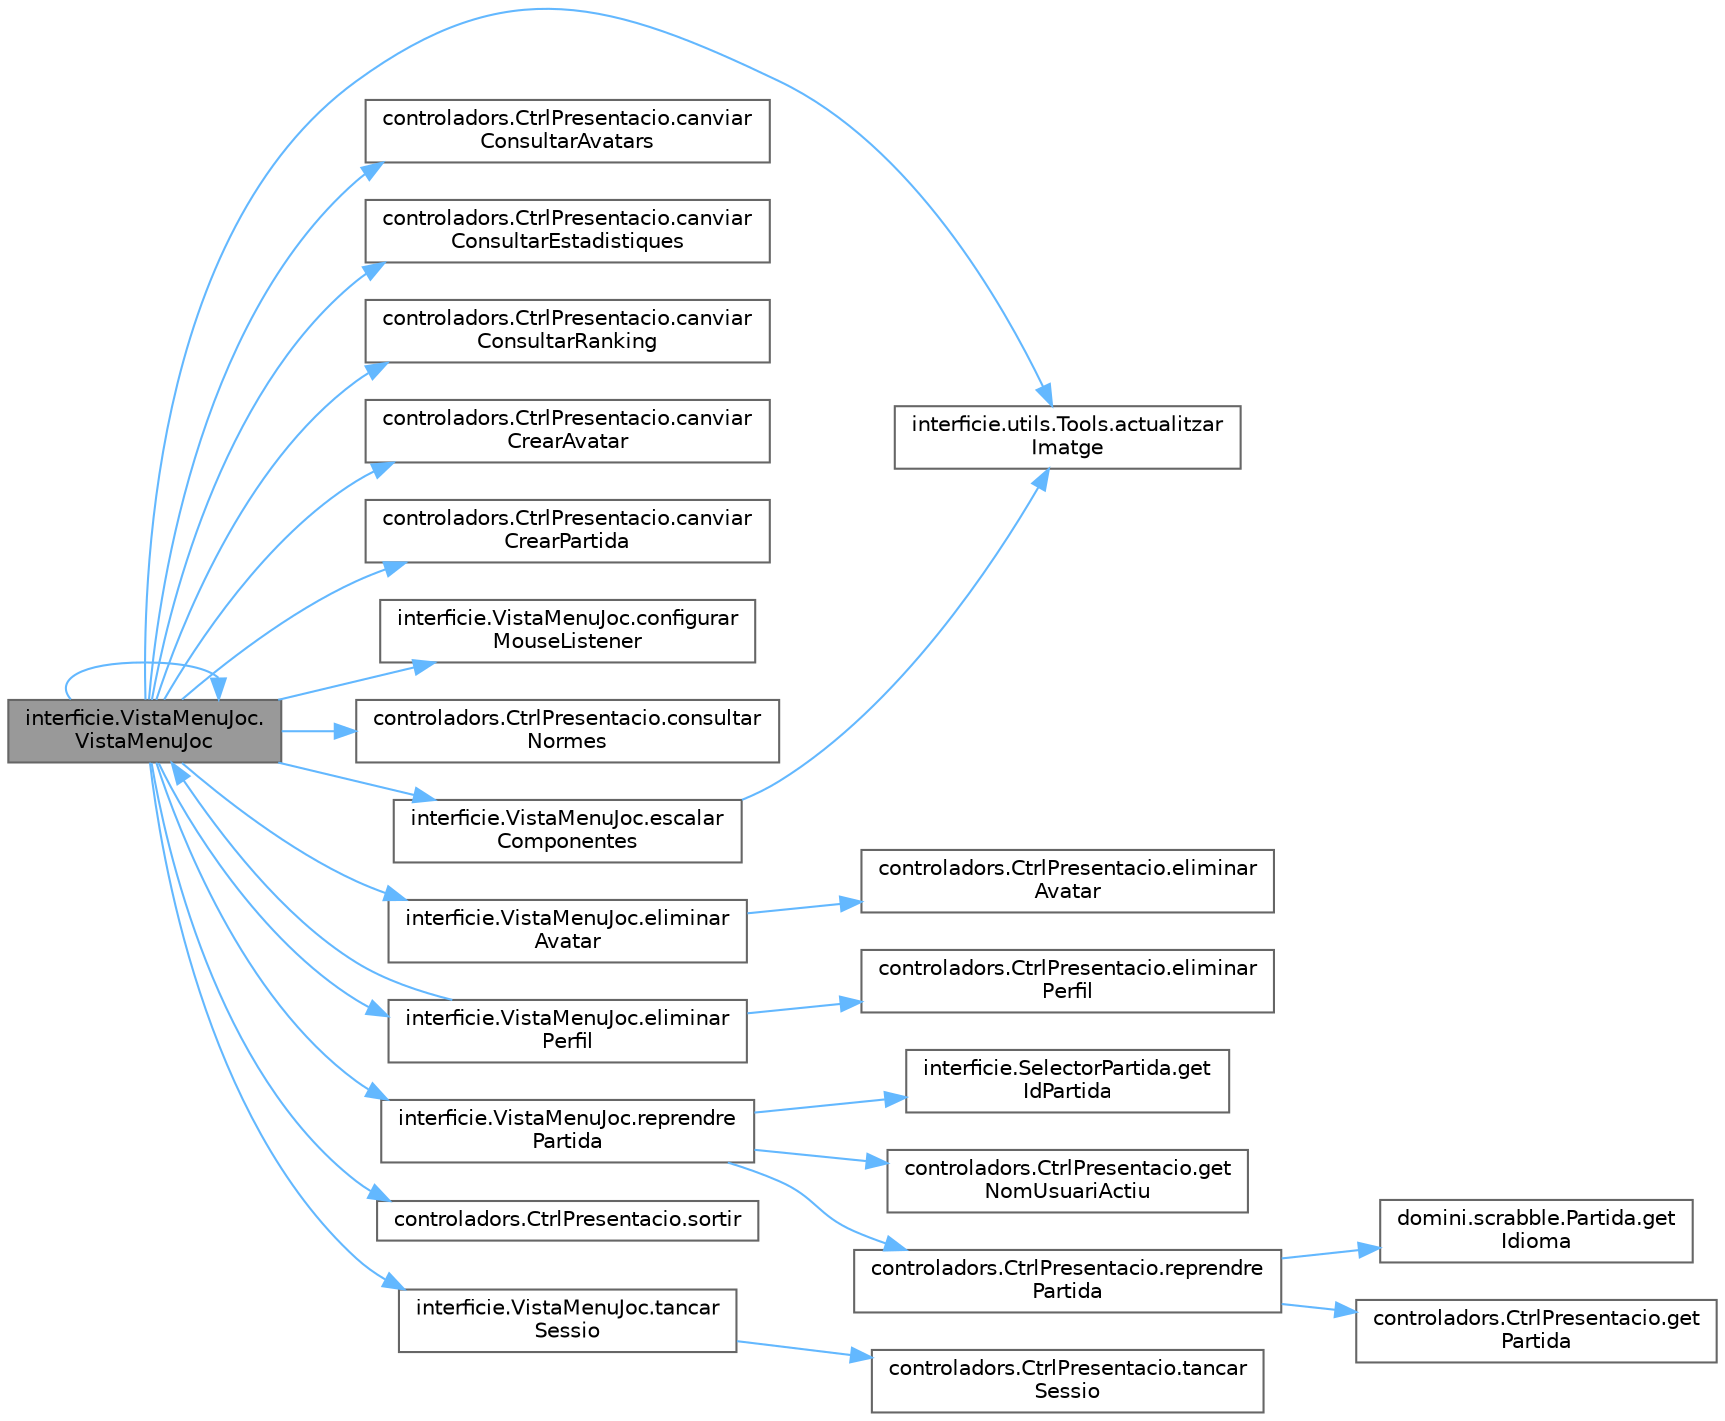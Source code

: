 digraph "interficie.VistaMenuJoc.VistaMenuJoc"
{
 // INTERACTIVE_SVG=YES
 // LATEX_PDF_SIZE
  bgcolor="transparent";
  edge [fontname=Helvetica,fontsize=10,labelfontname=Helvetica,labelfontsize=10];
  node [fontname=Helvetica,fontsize=10,shape=box,height=0.2,width=0.4];
  rankdir="LR";
  Node1 [id="Node000001",label="interficie.VistaMenuJoc.\lVistaMenuJoc",height=0.2,width=0.4,color="gray40", fillcolor="grey60", style="filled", fontcolor="black",tooltip="Constructor de la classe VistaMenuJoc."];
  Node1 -> Node2 [id="edge1_Node000001_Node000002",color="steelblue1",style="solid",tooltip=" "];
  Node2 [id="Node000002",label="interficie.utils.Tools.actualitzar\lImatge",height=0.2,width=0.4,color="grey40", fillcolor="white", style="filled",URL="$classinterficie_1_1utils_1_1_tools.html#aad14ef36a2a433a18d49c46a83531892",tooltip="Actualitza la imatge d'un JLabel redimensionant-la per adaptar-se a les mides màximes indicades mante..."];
  Node1 -> Node3 [id="edge2_Node000001_Node000003",color="steelblue1",style="solid",tooltip=" "];
  Node3 [id="Node000003",label="controladors.CtrlPresentacio.canviar\lConsultarAvatars",height=0.2,width=0.4,color="grey40", fillcolor="white", style="filled",URL="$classcontroladors_1_1_ctrl_presentacio.html#a6d07d9d8fd5d53a00f29b8c4ad566d89",tooltip="Canvia la vista actual a VistaConsultarAvatars."];
  Node1 -> Node4 [id="edge3_Node000001_Node000004",color="steelblue1",style="solid",tooltip=" "];
  Node4 [id="Node000004",label="controladors.CtrlPresentacio.canviar\lConsultarEstadistiques",height=0.2,width=0.4,color="grey40", fillcolor="white", style="filled",URL="$classcontroladors_1_1_ctrl_presentacio.html#ab855dc2f3b4843c43788473f2a300036",tooltip="Canvia la vista actual a VistaConsultarEstadistiques."];
  Node1 -> Node5 [id="edge4_Node000001_Node000005",color="steelblue1",style="solid",tooltip=" "];
  Node5 [id="Node000005",label="controladors.CtrlPresentacio.canviar\lConsultarRanking",height=0.2,width=0.4,color="grey40", fillcolor="white", style="filled",URL="$classcontroladors_1_1_ctrl_presentacio.html#ae7604c8efc594b900e294b7ef853be0d",tooltip="Canvia la vista actual a VistaConsultarRanking."];
  Node1 -> Node6 [id="edge5_Node000001_Node000006",color="steelblue1",style="solid",tooltip=" "];
  Node6 [id="Node000006",label="controladors.CtrlPresentacio.canviar\lCrearAvatar",height=0.2,width=0.4,color="grey40", fillcolor="white", style="filled",URL="$classcontroladors_1_1_ctrl_presentacio.html#a3458c7f14b142196b4ca4798da2ad9a1",tooltip="Canvia la vista actual a VistaCrearAvatar."];
  Node1 -> Node7 [id="edge6_Node000001_Node000007",color="steelblue1",style="solid",tooltip=" "];
  Node7 [id="Node000007",label="controladors.CtrlPresentacio.canviar\lCrearPartida",height=0.2,width=0.4,color="grey40", fillcolor="white", style="filled",URL="$classcontroladors_1_1_ctrl_presentacio.html#a57b6291aedc4d8df64f92df233c069fc",tooltip="Canvia la vista actual a VistaCrearPartida."];
  Node1 -> Node8 [id="edge7_Node000001_Node000008",color="steelblue1",style="solid",tooltip=" "];
  Node8 [id="Node000008",label="interficie.VistaMenuJoc.configurar\lMouseListener",height=0.2,width=0.4,color="grey40", fillcolor="white", style="filled",URL="$classinterficie_1_1_vista_menu_joc.html#a75c64319a0877bfe1ea26fc51ac6f5c2",tooltip="Configura el MouseListener per canviar colors al passar el ratolí."];
  Node1 -> Node9 [id="edge8_Node000001_Node000009",color="steelblue1",style="solid",tooltip=" "];
  Node9 [id="Node000009",label="controladors.CtrlPresentacio.consultar\lNormes",height=0.2,width=0.4,color="grey40", fillcolor="white", style="filled",URL="$classcontroladors_1_1_ctrl_presentacio.html#a59bc024fc88c820d5e40a44298c5c0e9",tooltip="Mostra la vista de consulta de normes del joc."];
  Node1 -> Node10 [id="edge9_Node000001_Node000010",color="steelblue1",style="solid",tooltip=" "];
  Node10 [id="Node000010",label="interficie.VistaMenuJoc.eliminar\lAvatar",height=0.2,width=0.4,color="grey40", fillcolor="white", style="filled",URL="$classinterficie_1_1_vista_menu_joc.html#ac6f71c255275e13e9bad8d406c5600c3",tooltip="Lògica per eliminar un avatar."];
  Node10 -> Node11 [id="edge10_Node000010_Node000011",color="steelblue1",style="solid",tooltip=" "];
  Node11 [id="Node000011",label="controladors.CtrlPresentacio.eliminar\lAvatar",height=0.2,width=0.4,color="grey40", fillcolor="white", style="filled",URL="$classcontroladors_1_1_ctrl_presentacio.html#aad294011837fffb35248b3d654be5102",tooltip="Elimina un avatar del sistema."];
  Node1 -> Node12 [id="edge11_Node000001_Node000012",color="steelblue1",style="solid",tooltip=" "];
  Node12 [id="Node000012",label="interficie.VistaMenuJoc.eliminar\lPerfil",height=0.2,width=0.4,color="grey40", fillcolor="white", style="filled",URL="$classinterficie_1_1_vista_menu_joc.html#a357d2c3488fc972b443bb25cf44c8d1b",tooltip="Lògica per eliminar el perfil."];
  Node12 -> Node13 [id="edge12_Node000012_Node000013",color="steelblue1",style="solid",tooltip=" "];
  Node13 [id="Node000013",label="controladors.CtrlPresentacio.eliminar\lPerfil",height=0.2,width=0.4,color="grey40", fillcolor="white", style="filled",URL="$classcontroladors_1_1_ctrl_presentacio.html#a6635d740d6fc762d245068684ba1f6bf",tooltip="Elimina el perfil de l'usuari actiu."];
  Node12 -> Node1 [id="edge13_Node000012_Node000001",color="steelblue1",style="solid",tooltip=" "];
  Node1 -> Node14 [id="edge14_Node000001_Node000014",color="steelblue1",style="solid",tooltip=" "];
  Node14 [id="Node000014",label="interficie.VistaMenuJoc.escalar\lComponentes",height=0.2,width=0.4,color="grey40", fillcolor="white", style="filled",URL="$classinterficie_1_1_vista_menu_joc.html#ab3bcca3e7fed0b4d01a642012ff7ac8f",tooltip="Escala tots els components gràfics en funció de la mida de la finestra."];
  Node14 -> Node2 [id="edge15_Node000014_Node000002",color="steelblue1",style="solid",tooltip=" "];
  Node1 -> Node15 [id="edge16_Node000001_Node000015",color="steelblue1",style="solid",tooltip=" "];
  Node15 [id="Node000015",label="interficie.VistaMenuJoc.reprendre\lPartida",height=0.2,width=0.4,color="grey40", fillcolor="white", style="filled",URL="$classinterficie_1_1_vista_menu_joc.html#af4bea9351119f9746e8dc96671f7bff8",tooltip="Lògica per reprendre una partida."];
  Node15 -> Node16 [id="edge17_Node000015_Node000016",color="steelblue1",style="solid",tooltip=" "];
  Node16 [id="Node000016",label="interficie.SelectorPartida.get\lIdPartida",height=0.2,width=0.4,color="grey40", fillcolor="white", style="filled",URL="$classinterficie_1_1_selector_partida.html#abe61b878316263ec68854ac732c19187",tooltip="Retorna l'identificador de la partida seleccionada per reprendre."];
  Node15 -> Node17 [id="edge18_Node000015_Node000017",color="steelblue1",style="solid",tooltip=" "];
  Node17 [id="Node000017",label="controladors.CtrlPresentacio.get\lNomUsuariActiu",height=0.2,width=0.4,color="grey40", fillcolor="white", style="filled",URL="$classcontroladors_1_1_ctrl_presentacio.html#a7d80b96fb70eecd976aa1b1ba530d7a7",tooltip="Retorna el nom de l'usuari que té la sessió iniciada."];
  Node15 -> Node18 [id="edge19_Node000015_Node000018",color="steelblue1",style="solid",tooltip=" "];
  Node18 [id="Node000018",label="controladors.CtrlPresentacio.reprendre\lPartida",height=0.2,width=0.4,color="grey40", fillcolor="white", style="filled",URL="$classcontroladors_1_1_ctrl_presentacio.html#ad0c6a8a429d767f53f2e0fa4c6f8a5dc",tooltip="Reprèn una partida existent identificada pel seu ID."];
  Node18 -> Node19 [id="edge20_Node000018_Node000019",color="steelblue1",style="solid",tooltip=" "];
  Node19 [id="Node000019",label="domini.scrabble.Partida.get\lIdioma",height=0.2,width=0.4,color="grey40", fillcolor="white", style="filled",URL="$classdomini_1_1scrabble_1_1_partida.html#a74ab1a1330297b7e2a8c16121db79faa",tooltip="Retorna l'idioma de la partida."];
  Node18 -> Node20 [id="edge21_Node000018_Node000020",color="steelblue1",style="solid",tooltip=" "];
  Node20 [id="Node000020",label="controladors.CtrlPresentacio.get\lPartida",height=0.2,width=0.4,color="grey40", fillcolor="white", style="filled",URL="$classcontroladors_1_1_ctrl_presentacio.html#af18fe9d82387504c97bd73a19eaa15e8",tooltip="Retorna la instància de la partida actual en curs."];
  Node1 -> Node21 [id="edge22_Node000001_Node000021",color="steelblue1",style="solid",tooltip=" "];
  Node21 [id="Node000021",label="controladors.CtrlPresentacio.sortir",height=0.2,width=0.4,color="grey40", fillcolor="white", style="filled",URL="$classcontroladors_1_1_ctrl_presentacio.html#a633464b50c83730927c14ed2356bb43c",tooltip="Tanca la sessió de l'usuari, allibera els recursos gràfics i finalitza l'execució de l'aplicació."];
  Node1 -> Node22 [id="edge23_Node000001_Node000022",color="steelblue1",style="solid",tooltip=" "];
  Node22 [id="Node000022",label="interficie.VistaMenuJoc.tancar\lSessio",height=0.2,width=0.4,color="grey40", fillcolor="white", style="filled",URL="$classinterficie_1_1_vista_menu_joc.html#a62e98338bf23c9ce19e3c7ec87f3cca8",tooltip="Lògica per tancar la sessió."];
  Node22 -> Node23 [id="edge24_Node000022_Node000023",color="steelblue1",style="solid",tooltip=" "];
  Node23 [id="Node000023",label="controladors.CtrlPresentacio.tancar\lSessio",height=0.2,width=0.4,color="grey40", fillcolor="white", style="filled",URL="$classcontroladors_1_1_ctrl_presentacio.html#aa71bca5e297b5775bf22b0e9a0d00ced",tooltip="Tanca la sessió de l'usuari actual i retorna a la vista principal."];
  Node1 -> Node1 [id="edge25_Node000001_Node000001",color="steelblue1",style="solid",tooltip=" "];
}
